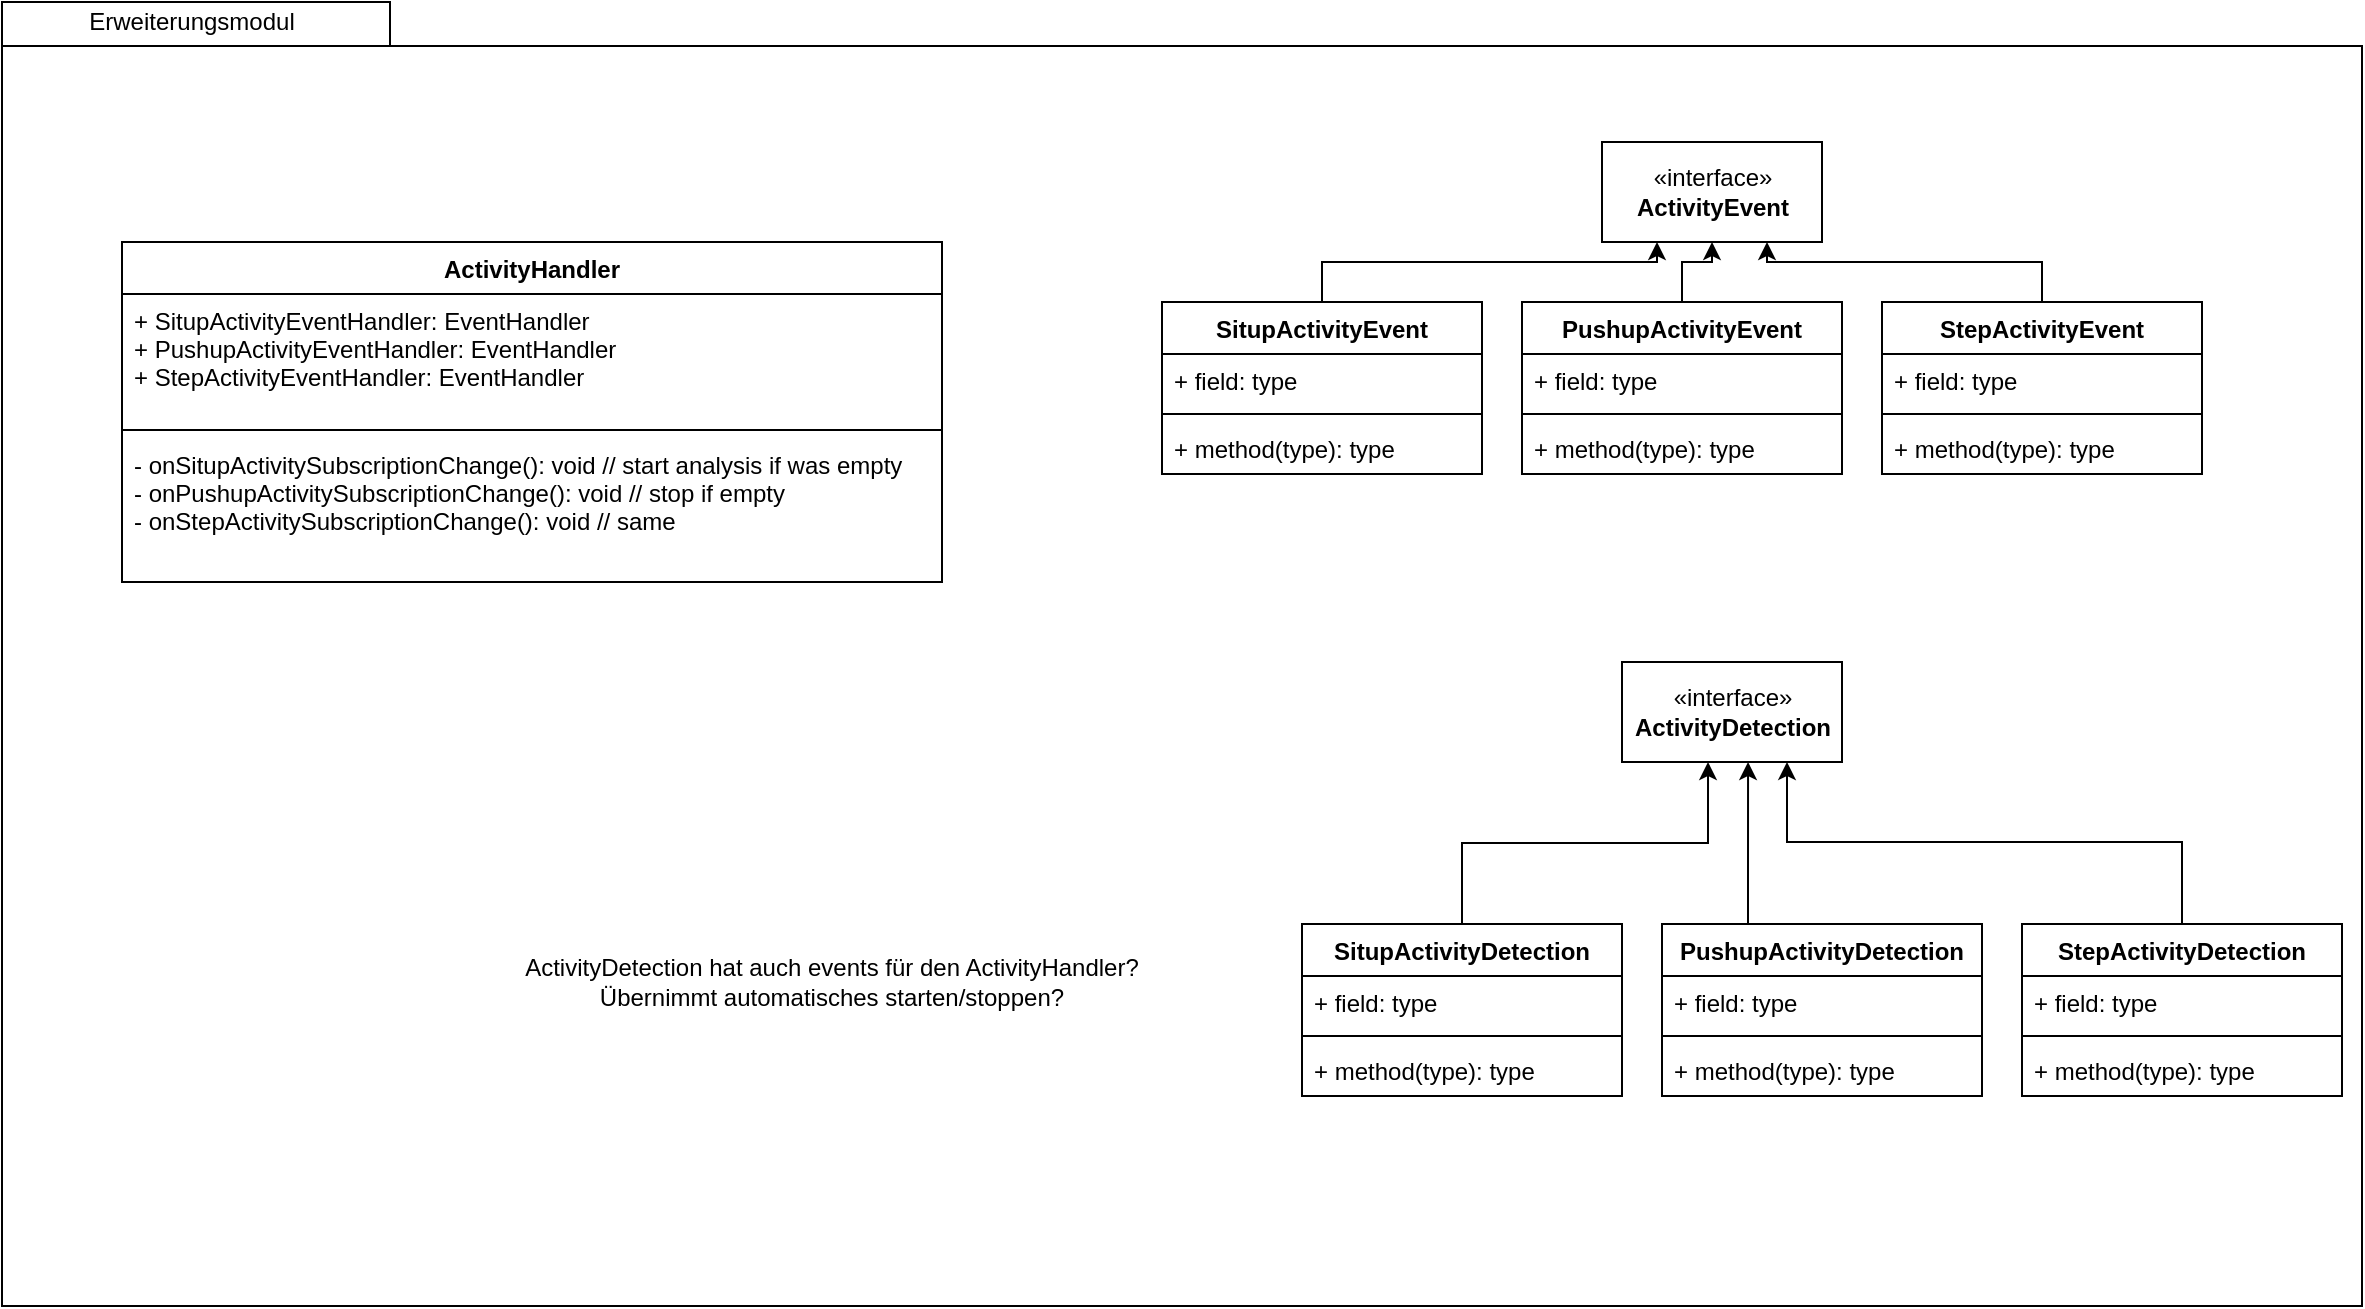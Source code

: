 <mxfile version="12.3.8" type="github" pages="1">
  <diagram name="Page-1" id="b5b7bab2-c9e2-2cf4-8b2a-24fd1a2a6d21">
    <mxGraphModel dx="1422" dy="830" grid="1" gridSize="10" guides="1" tooltips="1" connect="1" arrows="1" fold="1" page="1" pageScale="1" pageWidth="827" pageHeight="1169" background="#ffffff" math="0" shadow="0">
      <root>
        <mxCell id="0"/>
        <mxCell id="1" parent="0"/>
        <mxCell id="6e0c8c40b5770093-72" value="" style="shape=folder;fontStyle=1;spacingTop=10;tabWidth=194;tabHeight=22;tabPosition=left;html=1;rounded=0;shadow=0;comic=0;labelBackgroundColor=none;strokeWidth=1;fillColor=none;fontFamily=Verdana;fontSize=10;align=center;" parent="1" vertex="1">
          <mxGeometry x="210" y="80" width="1180" height="652" as="geometry"/>
        </mxCell>
        <mxCell id="OIAbJUOHFB-7SeALxmNj-3" value="&lt;div&gt;Erweiterungsmodul&lt;/div&gt;" style="text;html=1;strokeColor=none;fillColor=none;align=center;verticalAlign=middle;whiteSpace=wrap;rounded=0;" vertex="1" parent="1">
          <mxGeometry x="210" y="80" width="190" height="20" as="geometry"/>
        </mxCell>
        <mxCell id="OIAbJUOHFB-7SeALxmNj-5" value="«interface»&lt;br&gt;&lt;div&gt;&lt;b&gt;ActivityEvent&lt;/b&gt;&lt;/div&gt;" style="html=1;" vertex="1" parent="1">
          <mxGeometry x="1010" y="150" width="110" height="50" as="geometry"/>
        </mxCell>
        <mxCell id="OIAbJUOHFB-7SeALxmNj-10" style="edgeStyle=orthogonalEdgeStyle;rounded=0;orthogonalLoop=1;jettySize=auto;html=1;entryX=0.25;entryY=1;entryDx=0;entryDy=0;" edge="1" parent="1" source="OIAbJUOHFB-7SeALxmNj-6" target="OIAbJUOHFB-7SeALxmNj-5">
          <mxGeometry relative="1" as="geometry">
            <Array as="points">
              <mxPoint x="870" y="210"/>
              <mxPoint x="1038" y="210"/>
            </Array>
          </mxGeometry>
        </mxCell>
        <mxCell id="OIAbJUOHFB-7SeALxmNj-6" value="SitupActivityEvent" style="swimlane;fontStyle=1;align=center;verticalAlign=top;childLayout=stackLayout;horizontal=1;startSize=26;horizontalStack=0;resizeParent=1;resizeParentMax=0;resizeLast=0;collapsible=1;marginBottom=0;" vertex="1" parent="1">
          <mxGeometry x="790" y="230" width="160" height="86" as="geometry"/>
        </mxCell>
        <mxCell id="OIAbJUOHFB-7SeALxmNj-7" value="+ field: type" style="text;strokeColor=none;fillColor=none;align=left;verticalAlign=top;spacingLeft=4;spacingRight=4;overflow=hidden;rotatable=0;points=[[0,0.5],[1,0.5]];portConstraint=eastwest;" vertex="1" parent="OIAbJUOHFB-7SeALxmNj-6">
          <mxGeometry y="26" width="160" height="26" as="geometry"/>
        </mxCell>
        <mxCell id="OIAbJUOHFB-7SeALxmNj-8" value="" style="line;strokeWidth=1;fillColor=none;align=left;verticalAlign=middle;spacingTop=-1;spacingLeft=3;spacingRight=3;rotatable=0;labelPosition=right;points=[];portConstraint=eastwest;" vertex="1" parent="OIAbJUOHFB-7SeALxmNj-6">
          <mxGeometry y="52" width="160" height="8" as="geometry"/>
        </mxCell>
        <mxCell id="OIAbJUOHFB-7SeALxmNj-9" value="+ method(type): type" style="text;strokeColor=none;fillColor=none;align=left;verticalAlign=top;spacingLeft=4;spacingRight=4;overflow=hidden;rotatable=0;points=[[0,0.5],[1,0.5]];portConstraint=eastwest;" vertex="1" parent="OIAbJUOHFB-7SeALxmNj-6">
          <mxGeometry y="60" width="160" height="26" as="geometry"/>
        </mxCell>
        <mxCell id="OIAbJUOHFB-7SeALxmNj-15" style="edgeStyle=orthogonalEdgeStyle;rounded=0;orthogonalLoop=1;jettySize=auto;html=1;entryX=0.5;entryY=1;entryDx=0;entryDy=0;" edge="1" parent="1" source="OIAbJUOHFB-7SeALxmNj-11" target="OIAbJUOHFB-7SeALxmNj-5">
          <mxGeometry relative="1" as="geometry"/>
        </mxCell>
        <mxCell id="OIAbJUOHFB-7SeALxmNj-11" value="PushupActivityEvent" style="swimlane;fontStyle=1;align=center;verticalAlign=top;childLayout=stackLayout;horizontal=1;startSize=26;horizontalStack=0;resizeParent=1;resizeParentMax=0;resizeLast=0;collapsible=1;marginBottom=0;" vertex="1" parent="1">
          <mxGeometry x="970" y="230" width="160" height="86" as="geometry"/>
        </mxCell>
        <mxCell id="OIAbJUOHFB-7SeALxmNj-12" value="+ field: type" style="text;strokeColor=none;fillColor=none;align=left;verticalAlign=top;spacingLeft=4;spacingRight=4;overflow=hidden;rotatable=0;points=[[0,0.5],[1,0.5]];portConstraint=eastwest;" vertex="1" parent="OIAbJUOHFB-7SeALxmNj-11">
          <mxGeometry y="26" width="160" height="26" as="geometry"/>
        </mxCell>
        <mxCell id="OIAbJUOHFB-7SeALxmNj-13" value="" style="line;strokeWidth=1;fillColor=none;align=left;verticalAlign=middle;spacingTop=-1;spacingLeft=3;spacingRight=3;rotatable=0;labelPosition=right;points=[];portConstraint=eastwest;" vertex="1" parent="OIAbJUOHFB-7SeALxmNj-11">
          <mxGeometry y="52" width="160" height="8" as="geometry"/>
        </mxCell>
        <mxCell id="OIAbJUOHFB-7SeALxmNj-14" value="+ method(type): type" style="text;strokeColor=none;fillColor=none;align=left;verticalAlign=top;spacingLeft=4;spacingRight=4;overflow=hidden;rotatable=0;points=[[0,0.5],[1,0.5]];portConstraint=eastwest;" vertex="1" parent="OIAbJUOHFB-7SeALxmNj-11">
          <mxGeometry y="60" width="160" height="26" as="geometry"/>
        </mxCell>
        <mxCell id="OIAbJUOHFB-7SeALxmNj-20" style="edgeStyle=orthogonalEdgeStyle;rounded=0;orthogonalLoop=1;jettySize=auto;html=1;entryX=0.75;entryY=1;entryDx=0;entryDy=0;" edge="1" parent="1" source="OIAbJUOHFB-7SeALxmNj-16" target="OIAbJUOHFB-7SeALxmNj-5">
          <mxGeometry relative="1" as="geometry">
            <Array as="points">
              <mxPoint x="1230" y="210"/>
              <mxPoint x="1093" y="210"/>
            </Array>
          </mxGeometry>
        </mxCell>
        <mxCell id="OIAbJUOHFB-7SeALxmNj-16" value="StepActivityEvent" style="swimlane;fontStyle=1;align=center;verticalAlign=top;childLayout=stackLayout;horizontal=1;startSize=26;horizontalStack=0;resizeParent=1;resizeParentMax=0;resizeLast=0;collapsible=1;marginBottom=0;" vertex="1" parent="1">
          <mxGeometry x="1150" y="230" width="160" height="86" as="geometry"/>
        </mxCell>
        <mxCell id="OIAbJUOHFB-7SeALxmNj-17" value="+ field: type" style="text;strokeColor=none;fillColor=none;align=left;verticalAlign=top;spacingLeft=4;spacingRight=4;overflow=hidden;rotatable=0;points=[[0,0.5],[1,0.5]];portConstraint=eastwest;" vertex="1" parent="OIAbJUOHFB-7SeALxmNj-16">
          <mxGeometry y="26" width="160" height="26" as="geometry"/>
        </mxCell>
        <mxCell id="OIAbJUOHFB-7SeALxmNj-18" value="" style="line;strokeWidth=1;fillColor=none;align=left;verticalAlign=middle;spacingTop=-1;spacingLeft=3;spacingRight=3;rotatable=0;labelPosition=right;points=[];portConstraint=eastwest;" vertex="1" parent="OIAbJUOHFB-7SeALxmNj-16">
          <mxGeometry y="52" width="160" height="8" as="geometry"/>
        </mxCell>
        <mxCell id="OIAbJUOHFB-7SeALxmNj-19" value="+ method(type): type" style="text;strokeColor=none;fillColor=none;align=left;verticalAlign=top;spacingLeft=4;spacingRight=4;overflow=hidden;rotatable=0;points=[[0,0.5],[1,0.5]];portConstraint=eastwest;" vertex="1" parent="OIAbJUOHFB-7SeALxmNj-16">
          <mxGeometry y="60" width="160" height="26" as="geometry"/>
        </mxCell>
        <mxCell id="OIAbJUOHFB-7SeALxmNj-25" value="ActivityHandler" style="swimlane;fontStyle=1;align=center;verticalAlign=top;childLayout=stackLayout;horizontal=1;startSize=26;horizontalStack=0;resizeParent=1;resizeParentMax=0;resizeLast=0;collapsible=1;marginBottom=0;" vertex="1" parent="1">
          <mxGeometry x="270" y="200" width="410" height="170" as="geometry"/>
        </mxCell>
        <mxCell id="OIAbJUOHFB-7SeALxmNj-26" value="+ SitupActivityEventHandler: EventHandler&#xa;+ PushupActivityEventHandler: EventHandler&#xa;+ StepActivityEventHandler: EventHandler" style="text;strokeColor=none;fillColor=none;align=left;verticalAlign=top;spacingLeft=4;spacingRight=4;overflow=hidden;rotatable=0;points=[[0,0.5],[1,0.5]];portConstraint=eastwest;" vertex="1" parent="OIAbJUOHFB-7SeALxmNj-25">
          <mxGeometry y="26" width="410" height="64" as="geometry"/>
        </mxCell>
        <mxCell id="OIAbJUOHFB-7SeALxmNj-27" value="" style="line;strokeWidth=1;fillColor=none;align=left;verticalAlign=middle;spacingTop=-1;spacingLeft=3;spacingRight=3;rotatable=0;labelPosition=right;points=[];portConstraint=eastwest;" vertex="1" parent="OIAbJUOHFB-7SeALxmNj-25">
          <mxGeometry y="90" width="410" height="8" as="geometry"/>
        </mxCell>
        <mxCell id="OIAbJUOHFB-7SeALxmNj-28" value="- onSitupActivitySubscriptionChange(): void // start analysis if was empty&#xa;- onPushupActivitySubscriptionChange(): void // stop if empty&#xa;- onStepActivitySubscriptionChange(): void // same&#xa;" style="text;strokeColor=none;fillColor=none;align=left;verticalAlign=top;spacingLeft=4;spacingRight=4;overflow=hidden;rotatable=0;points=[[0,0.5],[1,0.5]];portConstraint=eastwest;" vertex="1" parent="OIAbJUOHFB-7SeALxmNj-25">
          <mxGeometry y="98" width="410" height="72" as="geometry"/>
        </mxCell>
        <mxCell id="OIAbJUOHFB-7SeALxmNj-34" style="edgeStyle=orthogonalEdgeStyle;rounded=0;orthogonalLoop=1;jettySize=auto;html=1;entryX=0.391;entryY=1;entryDx=0;entryDy=0;entryPerimeter=0;" edge="1" parent="1" source="OIAbJUOHFB-7SeALxmNj-29" target="OIAbJUOHFB-7SeALxmNj-33">
          <mxGeometry relative="1" as="geometry"/>
        </mxCell>
        <mxCell id="OIAbJUOHFB-7SeALxmNj-29" value="SitupActivityDetection" style="swimlane;fontStyle=1;align=center;verticalAlign=top;childLayout=stackLayout;horizontal=1;startSize=26;horizontalStack=0;resizeParent=1;resizeParentMax=0;resizeLast=0;collapsible=1;marginBottom=0;" vertex="1" parent="1">
          <mxGeometry x="860" y="541" width="160" height="86" as="geometry"/>
        </mxCell>
        <mxCell id="OIAbJUOHFB-7SeALxmNj-30" value="+ field: type" style="text;strokeColor=none;fillColor=none;align=left;verticalAlign=top;spacingLeft=4;spacingRight=4;overflow=hidden;rotatable=0;points=[[0,0.5],[1,0.5]];portConstraint=eastwest;" vertex="1" parent="OIAbJUOHFB-7SeALxmNj-29">
          <mxGeometry y="26" width="160" height="26" as="geometry"/>
        </mxCell>
        <mxCell id="OIAbJUOHFB-7SeALxmNj-31" value="" style="line;strokeWidth=1;fillColor=none;align=left;verticalAlign=middle;spacingTop=-1;spacingLeft=3;spacingRight=3;rotatable=0;labelPosition=right;points=[];portConstraint=eastwest;" vertex="1" parent="OIAbJUOHFB-7SeALxmNj-29">
          <mxGeometry y="52" width="160" height="8" as="geometry"/>
        </mxCell>
        <mxCell id="OIAbJUOHFB-7SeALxmNj-32" value="+ method(type): type" style="text;strokeColor=none;fillColor=none;align=left;verticalAlign=top;spacingLeft=4;spacingRight=4;overflow=hidden;rotatable=0;points=[[0,0.5],[1,0.5]];portConstraint=eastwest;" vertex="1" parent="OIAbJUOHFB-7SeALxmNj-29">
          <mxGeometry y="60" width="160" height="26" as="geometry"/>
        </mxCell>
        <mxCell id="OIAbJUOHFB-7SeALxmNj-33" value="«interface»&lt;br&gt;&lt;b&gt;ActivityDetection&lt;/b&gt;" style="html=1;" vertex="1" parent="1">
          <mxGeometry x="1020" y="410" width="110" height="50" as="geometry"/>
        </mxCell>
        <mxCell id="OIAbJUOHFB-7SeALxmNj-39" style="edgeStyle=orthogonalEdgeStyle;rounded=0;orthogonalLoop=1;jettySize=auto;html=1;entryX=0.573;entryY=1;entryDx=0;entryDy=0;entryPerimeter=0;" edge="1" parent="1" source="OIAbJUOHFB-7SeALxmNj-35" target="OIAbJUOHFB-7SeALxmNj-33">
          <mxGeometry relative="1" as="geometry">
            <Array as="points">
              <mxPoint x="1083" y="520"/>
              <mxPoint x="1083" y="520"/>
            </Array>
          </mxGeometry>
        </mxCell>
        <mxCell id="OIAbJUOHFB-7SeALxmNj-35" value="PushupActivityDetection" style="swimlane;fontStyle=1;align=center;verticalAlign=top;childLayout=stackLayout;horizontal=1;startSize=26;horizontalStack=0;resizeParent=1;resizeParentMax=0;resizeLast=0;collapsible=1;marginBottom=0;" vertex="1" parent="1">
          <mxGeometry x="1040" y="541" width="160" height="86" as="geometry"/>
        </mxCell>
        <mxCell id="OIAbJUOHFB-7SeALxmNj-36" value="+ field: type" style="text;strokeColor=none;fillColor=none;align=left;verticalAlign=top;spacingLeft=4;spacingRight=4;overflow=hidden;rotatable=0;points=[[0,0.5],[1,0.5]];portConstraint=eastwest;" vertex="1" parent="OIAbJUOHFB-7SeALxmNj-35">
          <mxGeometry y="26" width="160" height="26" as="geometry"/>
        </mxCell>
        <mxCell id="OIAbJUOHFB-7SeALxmNj-37" value="" style="line;strokeWidth=1;fillColor=none;align=left;verticalAlign=middle;spacingTop=-1;spacingLeft=3;spacingRight=3;rotatable=0;labelPosition=right;points=[];portConstraint=eastwest;" vertex="1" parent="OIAbJUOHFB-7SeALxmNj-35">
          <mxGeometry y="52" width="160" height="8" as="geometry"/>
        </mxCell>
        <mxCell id="OIAbJUOHFB-7SeALxmNj-38" value="+ method(type): type" style="text;strokeColor=none;fillColor=none;align=left;verticalAlign=top;spacingLeft=4;spacingRight=4;overflow=hidden;rotatable=0;points=[[0,0.5],[1,0.5]];portConstraint=eastwest;" vertex="1" parent="OIAbJUOHFB-7SeALxmNj-35">
          <mxGeometry y="60" width="160" height="26" as="geometry"/>
        </mxCell>
        <mxCell id="OIAbJUOHFB-7SeALxmNj-44" style="edgeStyle=orthogonalEdgeStyle;rounded=0;orthogonalLoop=1;jettySize=auto;html=1;entryX=0.75;entryY=1;entryDx=0;entryDy=0;" edge="1" parent="1" source="OIAbJUOHFB-7SeALxmNj-40" target="OIAbJUOHFB-7SeALxmNj-33">
          <mxGeometry relative="1" as="geometry">
            <Array as="points">
              <mxPoint x="1300" y="500"/>
              <mxPoint x="1103" y="500"/>
            </Array>
          </mxGeometry>
        </mxCell>
        <mxCell id="OIAbJUOHFB-7SeALxmNj-40" value="StepActivityDetection" style="swimlane;fontStyle=1;align=center;verticalAlign=top;childLayout=stackLayout;horizontal=1;startSize=26;horizontalStack=0;resizeParent=1;resizeParentMax=0;resizeLast=0;collapsible=1;marginBottom=0;" vertex="1" parent="1">
          <mxGeometry x="1220" y="541" width="160" height="86" as="geometry"/>
        </mxCell>
        <mxCell id="OIAbJUOHFB-7SeALxmNj-41" value="+ field: type" style="text;strokeColor=none;fillColor=none;align=left;verticalAlign=top;spacingLeft=4;spacingRight=4;overflow=hidden;rotatable=0;points=[[0,0.5],[1,0.5]];portConstraint=eastwest;" vertex="1" parent="OIAbJUOHFB-7SeALxmNj-40">
          <mxGeometry y="26" width="160" height="26" as="geometry"/>
        </mxCell>
        <mxCell id="OIAbJUOHFB-7SeALxmNj-42" value="" style="line;strokeWidth=1;fillColor=none;align=left;verticalAlign=middle;spacingTop=-1;spacingLeft=3;spacingRight=3;rotatable=0;labelPosition=right;points=[];portConstraint=eastwest;" vertex="1" parent="OIAbJUOHFB-7SeALxmNj-40">
          <mxGeometry y="52" width="160" height="8" as="geometry"/>
        </mxCell>
        <mxCell id="OIAbJUOHFB-7SeALxmNj-43" value="+ method(type): type" style="text;strokeColor=none;fillColor=none;align=left;verticalAlign=top;spacingLeft=4;spacingRight=4;overflow=hidden;rotatable=0;points=[[0,0.5],[1,0.5]];portConstraint=eastwest;" vertex="1" parent="OIAbJUOHFB-7SeALxmNj-40">
          <mxGeometry y="60" width="160" height="26" as="geometry"/>
        </mxCell>
        <mxCell id="OIAbJUOHFB-7SeALxmNj-45" value="&lt;div&gt;ActivityDetection hat auch events für den ActivityHandler?&lt;/div&gt;&lt;div&gt;Übernimmt automatisches starten/stoppen?&lt;br&gt;&lt;/div&gt;" style="text;html=1;strokeColor=none;fillColor=none;align=center;verticalAlign=middle;whiteSpace=wrap;rounded=0;" vertex="1" parent="1">
          <mxGeometry x="450" y="510" width="350" height="120" as="geometry"/>
        </mxCell>
      </root>
    </mxGraphModel>
  </diagram>
</mxfile>
